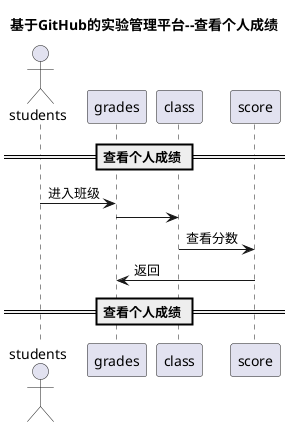 @startuml
title 基于GitHub的实验管理平台--查看个人成绩
actor students
== 查看个人成绩 ==
students ->grades : 进入班级
grades-> class 
class -> score :查看分数
score -> grades :返回
== 查看个人成绩 ==

@enduml